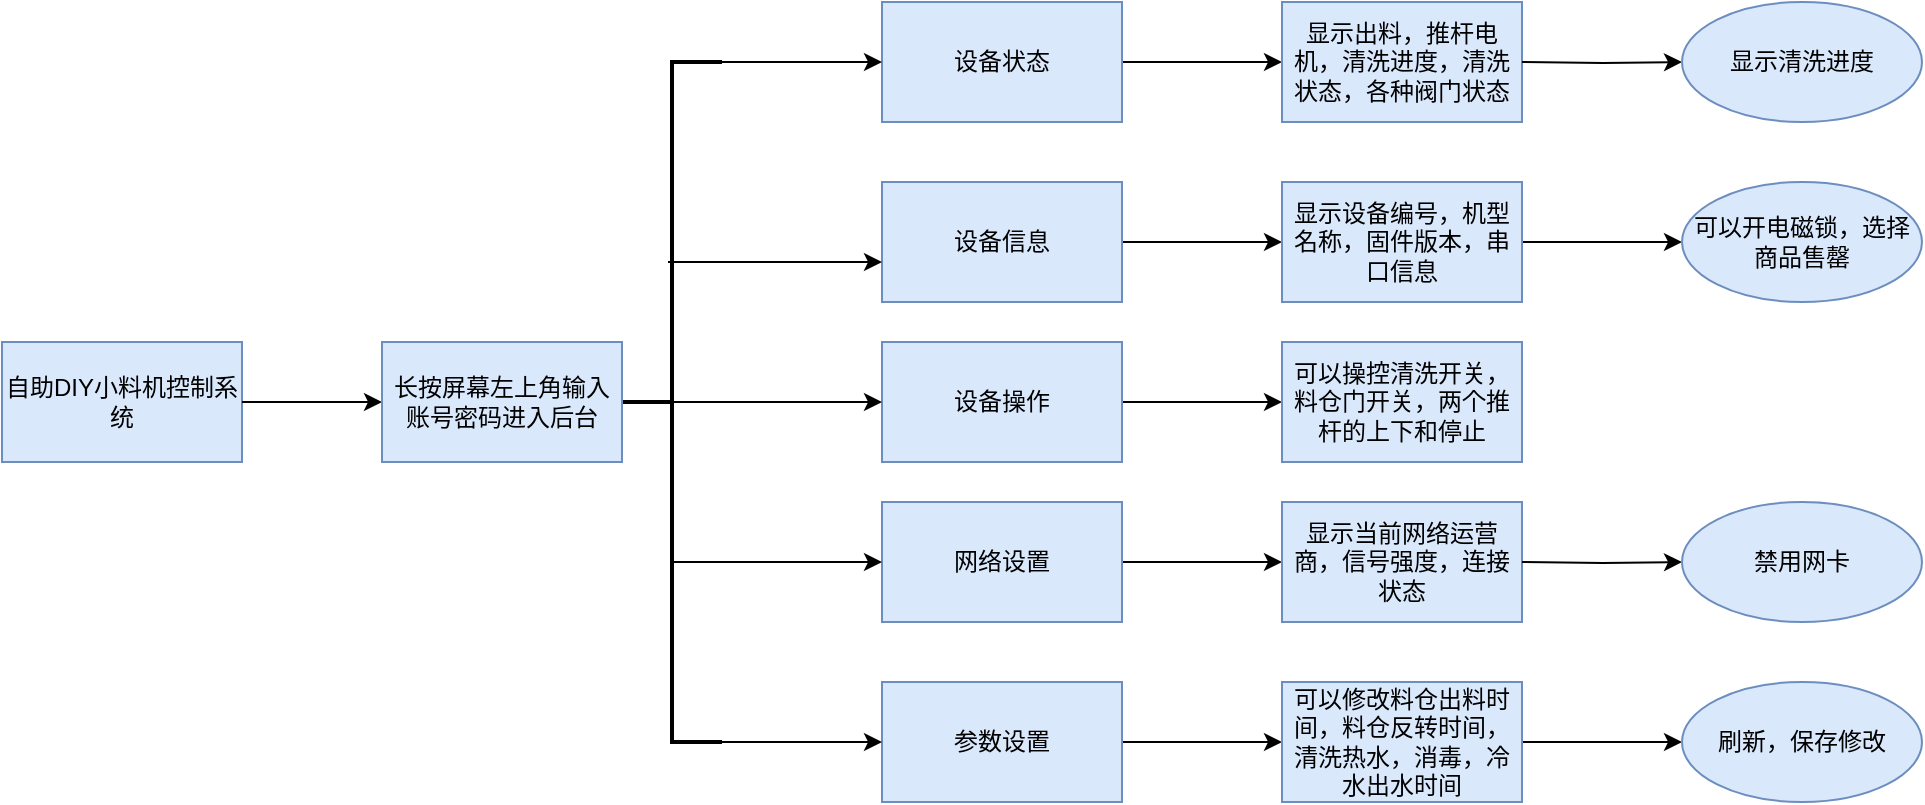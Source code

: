 <mxfile version="20.2.2" type="github">
  <diagram id="5S1ucBEcxvwEuMMHo_TW" name="Page-1">
    <mxGraphModel dx="1114" dy="590" grid="1" gridSize="10" guides="1" tooltips="1" connect="1" arrows="1" fold="1" page="1" pageScale="1" pageWidth="1169" pageHeight="1654" math="0" shadow="0">
      <root>
        <mxCell id="0" />
        <mxCell id="1" parent="0" />
        <mxCell id="VVCqYUwjpVhtejmYCUsd-1" value="自助DIY小料机控制系统" style="rounded=0;whiteSpace=wrap;html=1;fillColor=#dae8fc;strokeColor=#6c8ebf;" parent="1" vertex="1">
          <mxGeometry x="30" y="520" width="120" height="60" as="geometry" />
        </mxCell>
        <mxCell id="VVCqYUwjpVhtejmYCUsd-3" value="" style="endArrow=classic;html=1;rounded=0;exitX=1;exitY=0.5;exitDx=0;exitDy=0;entryX=0;entryY=0.5;entryDx=0;entryDy=0;" parent="1" source="VVCqYUwjpVhtejmYCUsd-1" edge="1">
          <mxGeometry width="50" height="50" relative="1" as="geometry">
            <mxPoint x="180" y="590" as="sourcePoint" />
            <mxPoint x="220" y="550" as="targetPoint" />
          </mxGeometry>
        </mxCell>
        <mxCell id="VVCqYUwjpVhtejmYCUsd-33" value="" style="edgeStyle=orthogonalEdgeStyle;rounded=0;orthogonalLoop=1;jettySize=auto;html=1;" parent="1" source="VVCqYUwjpVhtejmYCUsd-4" target="VVCqYUwjpVhtejmYCUsd-32" edge="1">
          <mxGeometry relative="1" as="geometry" />
        </mxCell>
        <mxCell id="VVCqYUwjpVhtejmYCUsd-4" value="设备操作" style="rounded=0;whiteSpace=wrap;html=1;fillColor=#dae8fc;strokeColor=#6c8ebf;" parent="1" vertex="1">
          <mxGeometry x="470" y="520" width="120" height="60" as="geometry" />
        </mxCell>
        <mxCell id="VVCqYUwjpVhtejmYCUsd-31" value="" style="edgeStyle=orthogonalEdgeStyle;rounded=0;orthogonalLoop=1;jettySize=auto;html=1;" parent="1" source="VVCqYUwjpVhtejmYCUsd-5" target="VVCqYUwjpVhtejmYCUsd-30" edge="1">
          <mxGeometry relative="1" as="geometry" />
        </mxCell>
        <mxCell id="VVCqYUwjpVhtejmYCUsd-5" value="设备信息" style="rounded=0;whiteSpace=wrap;html=1;fillColor=#dae8fc;strokeColor=#6c8ebf;" parent="1" vertex="1">
          <mxGeometry x="470" y="440" width="120" height="60" as="geometry" />
        </mxCell>
        <mxCell id="VVCqYUwjpVhtejmYCUsd-40" value="" style="edgeStyle=orthogonalEdgeStyle;rounded=0;orthogonalLoop=1;jettySize=auto;html=1;" parent="1" source="VVCqYUwjpVhtejmYCUsd-6" target="VVCqYUwjpVhtejmYCUsd-39" edge="1">
          <mxGeometry relative="1" as="geometry" />
        </mxCell>
        <mxCell id="VVCqYUwjpVhtejmYCUsd-6" value="设备状态" style="rounded=0;whiteSpace=wrap;html=1;fillColor=#dae8fc;strokeColor=#6c8ebf;" parent="1" vertex="1">
          <mxGeometry x="470" y="350" width="120" height="60" as="geometry" />
        </mxCell>
        <mxCell id="VVCqYUwjpVhtejmYCUsd-35" value="" style="edgeStyle=orthogonalEdgeStyle;rounded=0;orthogonalLoop=1;jettySize=auto;html=1;" parent="1" source="VVCqYUwjpVhtejmYCUsd-7" target="VVCqYUwjpVhtejmYCUsd-34" edge="1">
          <mxGeometry relative="1" as="geometry" />
        </mxCell>
        <mxCell id="VVCqYUwjpVhtejmYCUsd-7" value="网络设置" style="rounded=0;whiteSpace=wrap;html=1;fillColor=#dae8fc;strokeColor=#6c8ebf;" parent="1" vertex="1">
          <mxGeometry x="470" y="600" width="120" height="60" as="geometry" />
        </mxCell>
        <mxCell id="VVCqYUwjpVhtejmYCUsd-37" value="" style="edgeStyle=orthogonalEdgeStyle;rounded=0;orthogonalLoop=1;jettySize=auto;html=1;" parent="1" source="VVCqYUwjpVhtejmYCUsd-8" target="VVCqYUwjpVhtejmYCUsd-36" edge="1">
          <mxGeometry relative="1" as="geometry" />
        </mxCell>
        <mxCell id="VVCqYUwjpVhtejmYCUsd-8" value="参数设置" style="rounded=0;whiteSpace=wrap;html=1;fillColor=#dae8fc;strokeColor=#6c8ebf;" parent="1" vertex="1">
          <mxGeometry x="470" y="690" width="120" height="60" as="geometry" />
        </mxCell>
        <mxCell id="VVCqYUwjpVhtejmYCUsd-14" value="" style="strokeWidth=2;html=1;shape=mxgraph.flowchart.annotation_2;align=left;labelPosition=right;pointerEvents=1;" parent="1" vertex="1">
          <mxGeometry x="340" y="380" width="50" height="340" as="geometry" />
        </mxCell>
        <mxCell id="VVCqYUwjpVhtejmYCUsd-21" value="" style="endArrow=classic;html=1;rounded=0;exitX=1;exitY=0;exitDx=0;exitDy=0;exitPerimeter=0;entryX=0;entryY=0.5;entryDx=0;entryDy=0;" parent="1" source="VVCqYUwjpVhtejmYCUsd-14" edge="1">
          <mxGeometry width="50" height="50" relative="1" as="geometry">
            <mxPoint x="390" y="430" as="sourcePoint" />
            <mxPoint x="470" y="380" as="targetPoint" />
          </mxGeometry>
        </mxCell>
        <mxCell id="VVCqYUwjpVhtejmYCUsd-22" value="" style="endArrow=classic;html=1;rounded=0;exitX=1;exitY=1;exitDx=0;exitDy=0;exitPerimeter=0;entryX=0;entryY=0.5;entryDx=0;entryDy=0;" parent="1" source="VVCqYUwjpVhtejmYCUsd-14" target="VVCqYUwjpVhtejmYCUsd-8" edge="1">
          <mxGeometry width="50" height="50" relative="1" as="geometry">
            <mxPoint x="390" y="750" as="sourcePoint" />
            <mxPoint x="440" y="700" as="targetPoint" />
          </mxGeometry>
        </mxCell>
        <mxCell id="VVCqYUwjpVhtejmYCUsd-23" value="" style="endArrow=classic;html=1;rounded=0;" parent="1" edge="1">
          <mxGeometry width="50" height="50" relative="1" as="geometry">
            <mxPoint x="363" y="480" as="sourcePoint" />
            <mxPoint x="470" y="480" as="targetPoint" />
          </mxGeometry>
        </mxCell>
        <mxCell id="VVCqYUwjpVhtejmYCUsd-24" value="" style="endArrow=classic;html=1;rounded=0;entryX=0;entryY=0.5;entryDx=0;entryDy=0;" parent="1" target="VVCqYUwjpVhtejmYCUsd-4" edge="1">
          <mxGeometry width="50" height="50" relative="1" as="geometry">
            <mxPoint x="363" y="550" as="sourcePoint" />
            <mxPoint x="413" y="500" as="targetPoint" />
          </mxGeometry>
        </mxCell>
        <mxCell id="VVCqYUwjpVhtejmYCUsd-25" value="" style="endArrow=classic;html=1;rounded=0;entryX=0;entryY=0.5;entryDx=0;entryDy=0;" parent="1" target="VVCqYUwjpVhtejmYCUsd-7" edge="1">
          <mxGeometry width="50" height="50" relative="1" as="geometry">
            <mxPoint x="365" y="630" as="sourcePoint" />
            <mxPoint x="440" y="610" as="targetPoint" />
          </mxGeometry>
        </mxCell>
        <mxCell id="VVCqYUwjpVhtejmYCUsd-26" value="长按屏幕左上角输入账号密码进入后台" style="rounded=0;whiteSpace=wrap;html=1;fillColor=#dae8fc;strokeColor=#6c8ebf;" parent="1" vertex="1">
          <mxGeometry x="220" y="520" width="120" height="60" as="geometry" />
        </mxCell>
        <mxCell id="VVCqYUwjpVhtejmYCUsd-42" value="" style="edgeStyle=orthogonalEdgeStyle;rounded=0;orthogonalLoop=1;jettySize=auto;html=1;" parent="1" source="VVCqYUwjpVhtejmYCUsd-30" target="VVCqYUwjpVhtejmYCUsd-41" edge="1">
          <mxGeometry relative="1" as="geometry" />
        </mxCell>
        <mxCell id="VVCqYUwjpVhtejmYCUsd-30" value="显示设备编号，机型名称，固件版本，串口信息" style="whiteSpace=wrap;html=1;fillColor=#dae8fc;strokeColor=#6c8ebf;rounded=0;" parent="1" vertex="1">
          <mxGeometry x="670" y="440" width="120" height="60" as="geometry" />
        </mxCell>
        <mxCell id="VVCqYUwjpVhtejmYCUsd-32" value="可以操控清洗开关，料仓门开关，两个推杆的上下和停止" style="whiteSpace=wrap;html=1;fillColor=#dae8fc;strokeColor=#6c8ebf;rounded=0;" parent="1" vertex="1">
          <mxGeometry x="670" y="520" width="120" height="60" as="geometry" />
        </mxCell>
        <mxCell id="VVCqYUwjpVhtejmYCUsd-34" value="显示当前网络运营商，信号强度，连接状态" style="whiteSpace=wrap;html=1;fillColor=#dae8fc;strokeColor=#6c8ebf;rounded=0;" parent="1" vertex="1">
          <mxGeometry x="670" y="600" width="120" height="60" as="geometry" />
        </mxCell>
        <mxCell id="VVCqYUwjpVhtejmYCUsd-44" value="" style="edgeStyle=orthogonalEdgeStyle;rounded=0;orthogonalLoop=1;jettySize=auto;html=1;" parent="1" source="VVCqYUwjpVhtejmYCUsd-36" target="VVCqYUwjpVhtejmYCUsd-43" edge="1">
          <mxGeometry relative="1" as="geometry" />
        </mxCell>
        <mxCell id="VVCqYUwjpVhtejmYCUsd-36" value="可以修改料仓出料时间，料仓反转时间，清洗热水，消毒，冷水出水时间" style="whiteSpace=wrap;html=1;fillColor=#dae8fc;strokeColor=#6c8ebf;rounded=0;" parent="1" vertex="1">
          <mxGeometry x="670" y="690" width="120" height="60" as="geometry" />
        </mxCell>
        <mxCell id="VVCqYUwjpVhtejmYCUsd-39" value="显示出料，推杆电机，清洗进度，清洗状态，各种阀门状态" style="whiteSpace=wrap;html=1;fillColor=#dae8fc;strokeColor=#6c8ebf;rounded=0;" parent="1" vertex="1">
          <mxGeometry x="670" y="350" width="120" height="60" as="geometry" />
        </mxCell>
        <mxCell id="VVCqYUwjpVhtejmYCUsd-41" value="可以开电磁锁，选择商品售罄" style="ellipse;whiteSpace=wrap;html=1;fillColor=#dae8fc;strokeColor=#6c8ebf;rounded=0;" parent="1" vertex="1">
          <mxGeometry x="870" y="440" width="120" height="60" as="geometry" />
        </mxCell>
        <mxCell id="VVCqYUwjpVhtejmYCUsd-43" value="刷新，保存修改" style="ellipse;whiteSpace=wrap;html=1;fillColor=#dae8fc;strokeColor=#6c8ebf;rounded=0;" parent="1" vertex="1">
          <mxGeometry x="870" y="690" width="120" height="60" as="geometry" />
        </mxCell>
        <mxCell id="BwGKjQOIs6-BQPAeacx0-1" value="" style="edgeStyle=orthogonalEdgeStyle;rounded=0;orthogonalLoop=1;jettySize=auto;html=1;" edge="1" parent="1" target="BwGKjQOIs6-BQPAeacx0-2">
          <mxGeometry relative="1" as="geometry">
            <mxPoint x="790" y="380" as="sourcePoint" />
          </mxGeometry>
        </mxCell>
        <mxCell id="BwGKjQOIs6-BQPAeacx0-2" value="显示清洗进度" style="ellipse;whiteSpace=wrap;html=1;fillColor=#dae8fc;strokeColor=#6c8ebf;rounded=0;" vertex="1" parent="1">
          <mxGeometry x="870" y="350" width="120" height="60" as="geometry" />
        </mxCell>
        <mxCell id="BwGKjQOIs6-BQPAeacx0-3" value="" style="edgeStyle=orthogonalEdgeStyle;rounded=0;orthogonalLoop=1;jettySize=auto;html=1;" edge="1" parent="1" target="BwGKjQOIs6-BQPAeacx0-4">
          <mxGeometry relative="1" as="geometry">
            <mxPoint x="790" y="630" as="sourcePoint" />
          </mxGeometry>
        </mxCell>
        <mxCell id="BwGKjQOIs6-BQPAeacx0-4" value="禁用网卡" style="ellipse;whiteSpace=wrap;html=1;fillColor=#dae8fc;strokeColor=#6c8ebf;rounded=0;" vertex="1" parent="1">
          <mxGeometry x="870" y="600" width="120" height="60" as="geometry" />
        </mxCell>
      </root>
    </mxGraphModel>
  </diagram>
</mxfile>
